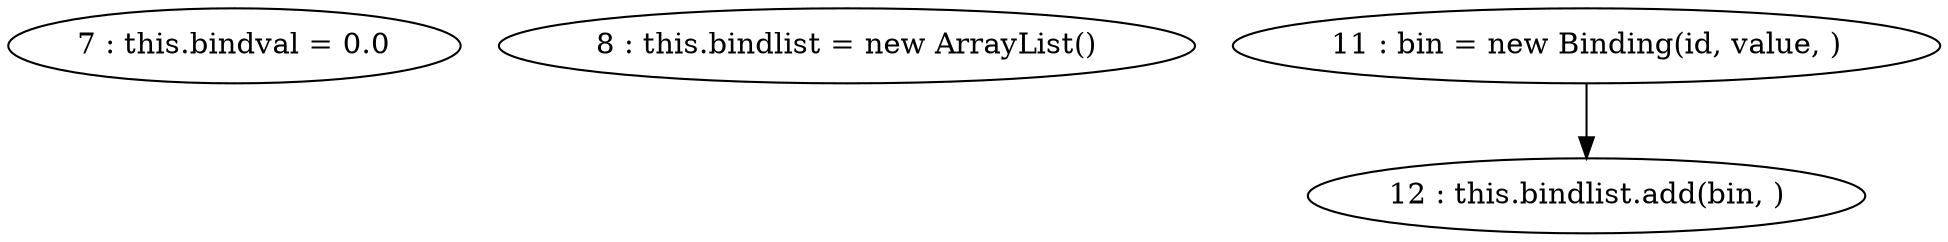 digraph G {
"7 : this.bindval = 0.0"
"8 : this.bindlist = new ArrayList()"
"11 : bin = new Binding(id, value, )"
"11 : bin = new Binding(id, value, )" -> "12 : this.bindlist.add(bin, )"
"12 : this.bindlist.add(bin, )"
}